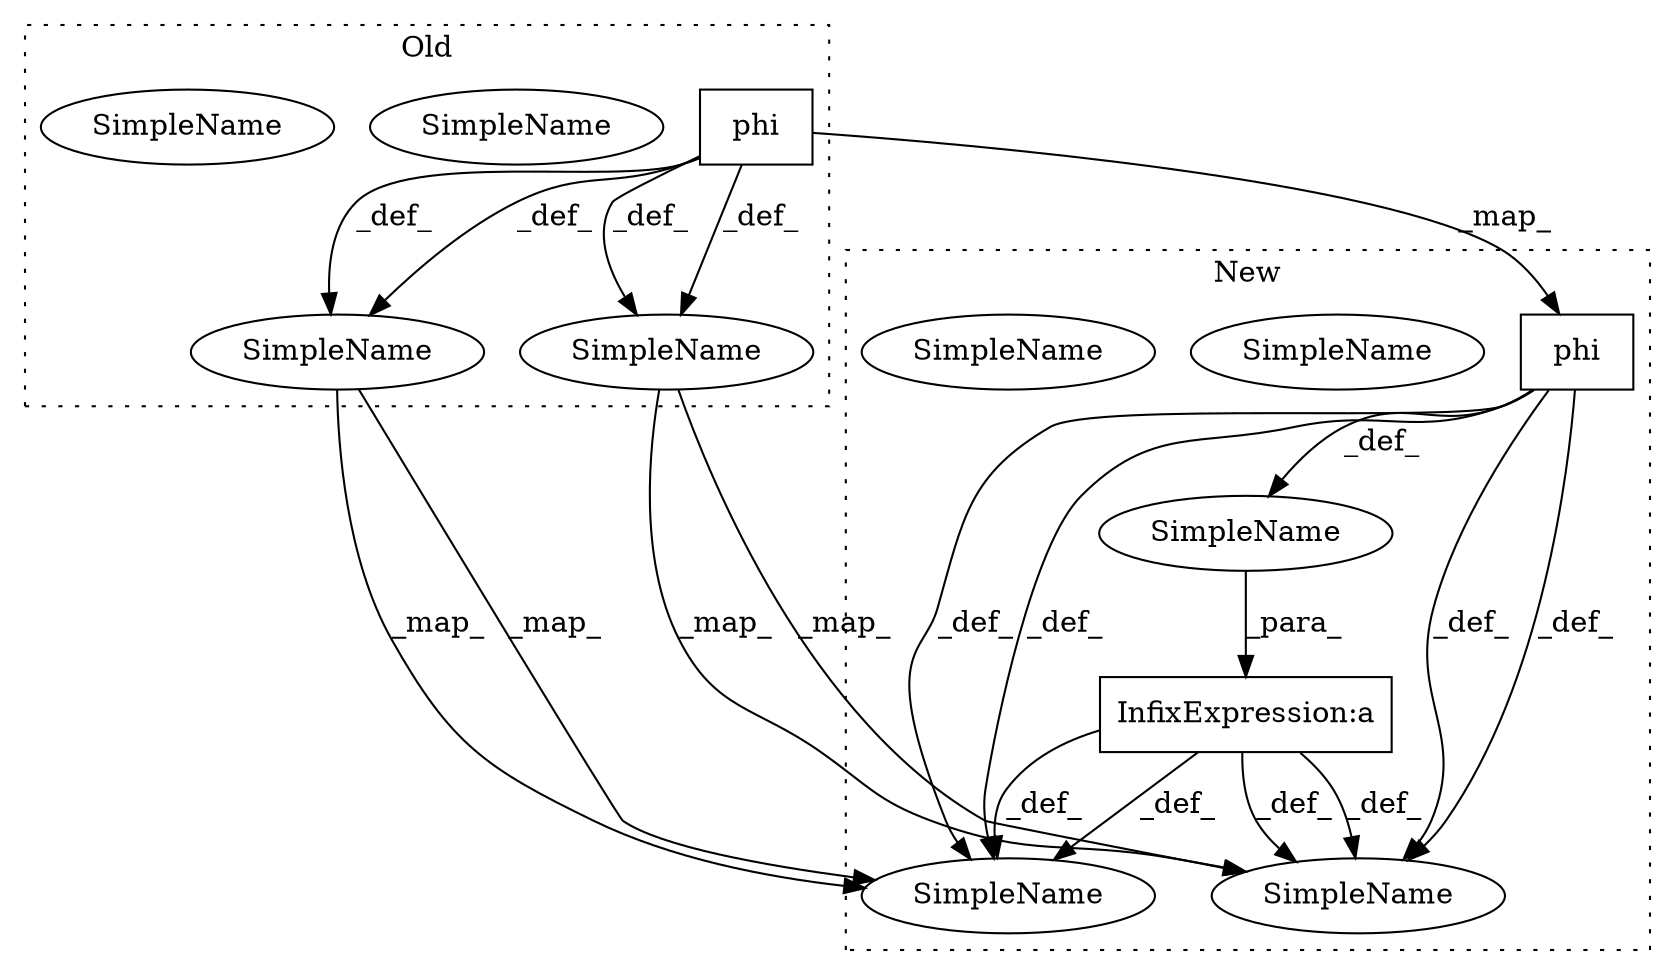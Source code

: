 digraph G {
subgraph cluster0 {
1 [label="phi" a="32" s="2258,2263" l="4,1" shape="box"];
5 [label="SimpleName" a="42" s="2248" l="4" shape="ellipse"];
8 [label="SimpleName" a="42" s="2248" l="4" shape="ellipse"];
9 [label="SimpleName" a="42" s="2327" l="4" shape="ellipse"];
12 [label="SimpleName" a="42" s="2327" l="4" shape="ellipse"];
label = "Old";
style="dotted";
}
subgraph cluster1 {
2 [label="phi" a="32" s="3243,3248" l="4,1" shape="box"];
3 [label="SimpleName" a="42" s="" l="" shape="ellipse"];
4 [label="InfixExpression:a" a="27" s="3249" l="3" shape="box"];
6 [label="SimpleName" a="42" s="3232" l="4" shape="ellipse"];
7 [label="SimpleName" a="42" s="3232" l="4" shape="ellipse"];
10 [label="SimpleName" a="42" s="3341" l="4" shape="ellipse"];
11 [label="SimpleName" a="42" s="3341" l="4" shape="ellipse"];
label = "New";
style="dotted";
}
1 -> 8 [label="_def_"];
1 -> 12 [label="_def_"];
1 -> 8 [label="_def_"];
1 -> 2 [label="_map_"];
1 -> 12 [label="_def_"];
2 -> 11 [label="_def_"];
2 -> 3 [label="_def_"];
2 -> 7 [label="_def_"];
2 -> 7 [label="_def_"];
2 -> 11 [label="_def_"];
3 -> 4 [label="_para_"];
4 -> 7 [label="_def_"];
4 -> 7 [label="_def_"];
4 -> 11 [label="_def_"];
4 -> 11 [label="_def_"];
8 -> 7 [label="_map_"];
8 -> 7 [label="_map_"];
12 -> 11 [label="_map_"];
12 -> 11 [label="_map_"];
}